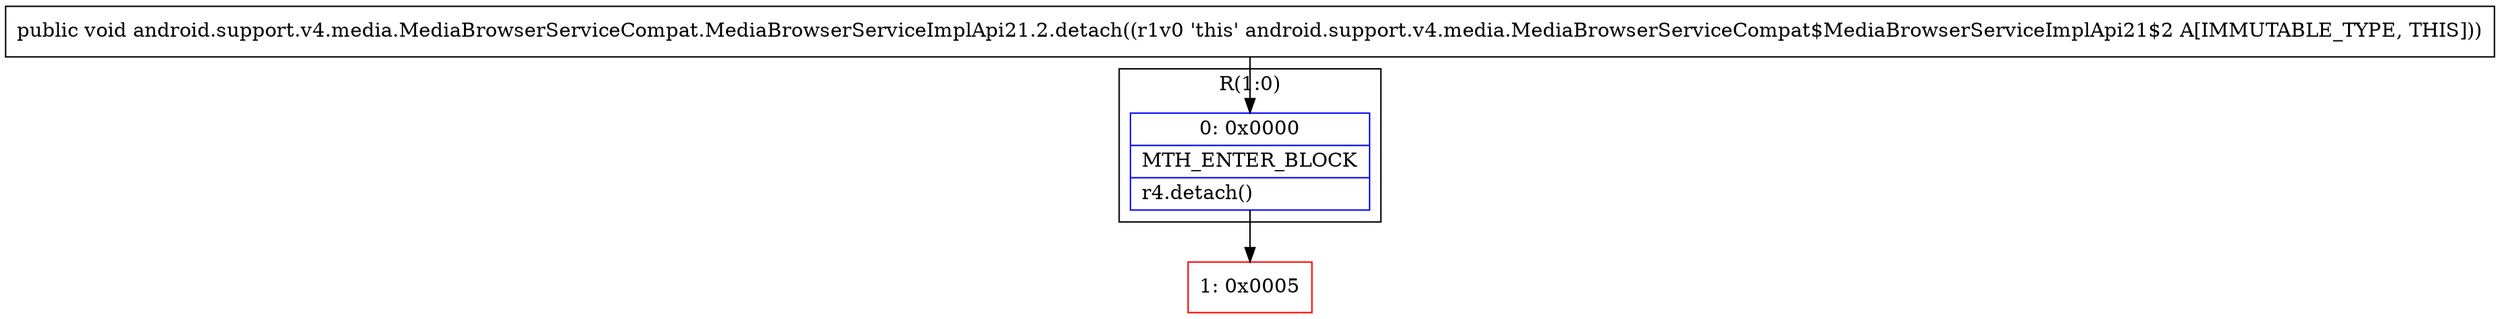 digraph "CFG forandroid.support.v4.media.MediaBrowserServiceCompat.MediaBrowserServiceImplApi21.2.detach()V" {
subgraph cluster_Region_1502629989 {
label = "R(1:0)";
node [shape=record,color=blue];
Node_0 [shape=record,label="{0\:\ 0x0000|MTH_ENTER_BLOCK\l|r4.detach()\l}"];
}
Node_1 [shape=record,color=red,label="{1\:\ 0x0005}"];
MethodNode[shape=record,label="{public void android.support.v4.media.MediaBrowserServiceCompat.MediaBrowserServiceImplApi21.2.detach((r1v0 'this' android.support.v4.media.MediaBrowserServiceCompat$MediaBrowserServiceImplApi21$2 A[IMMUTABLE_TYPE, THIS])) }"];
MethodNode -> Node_0;
Node_0 -> Node_1;
}

